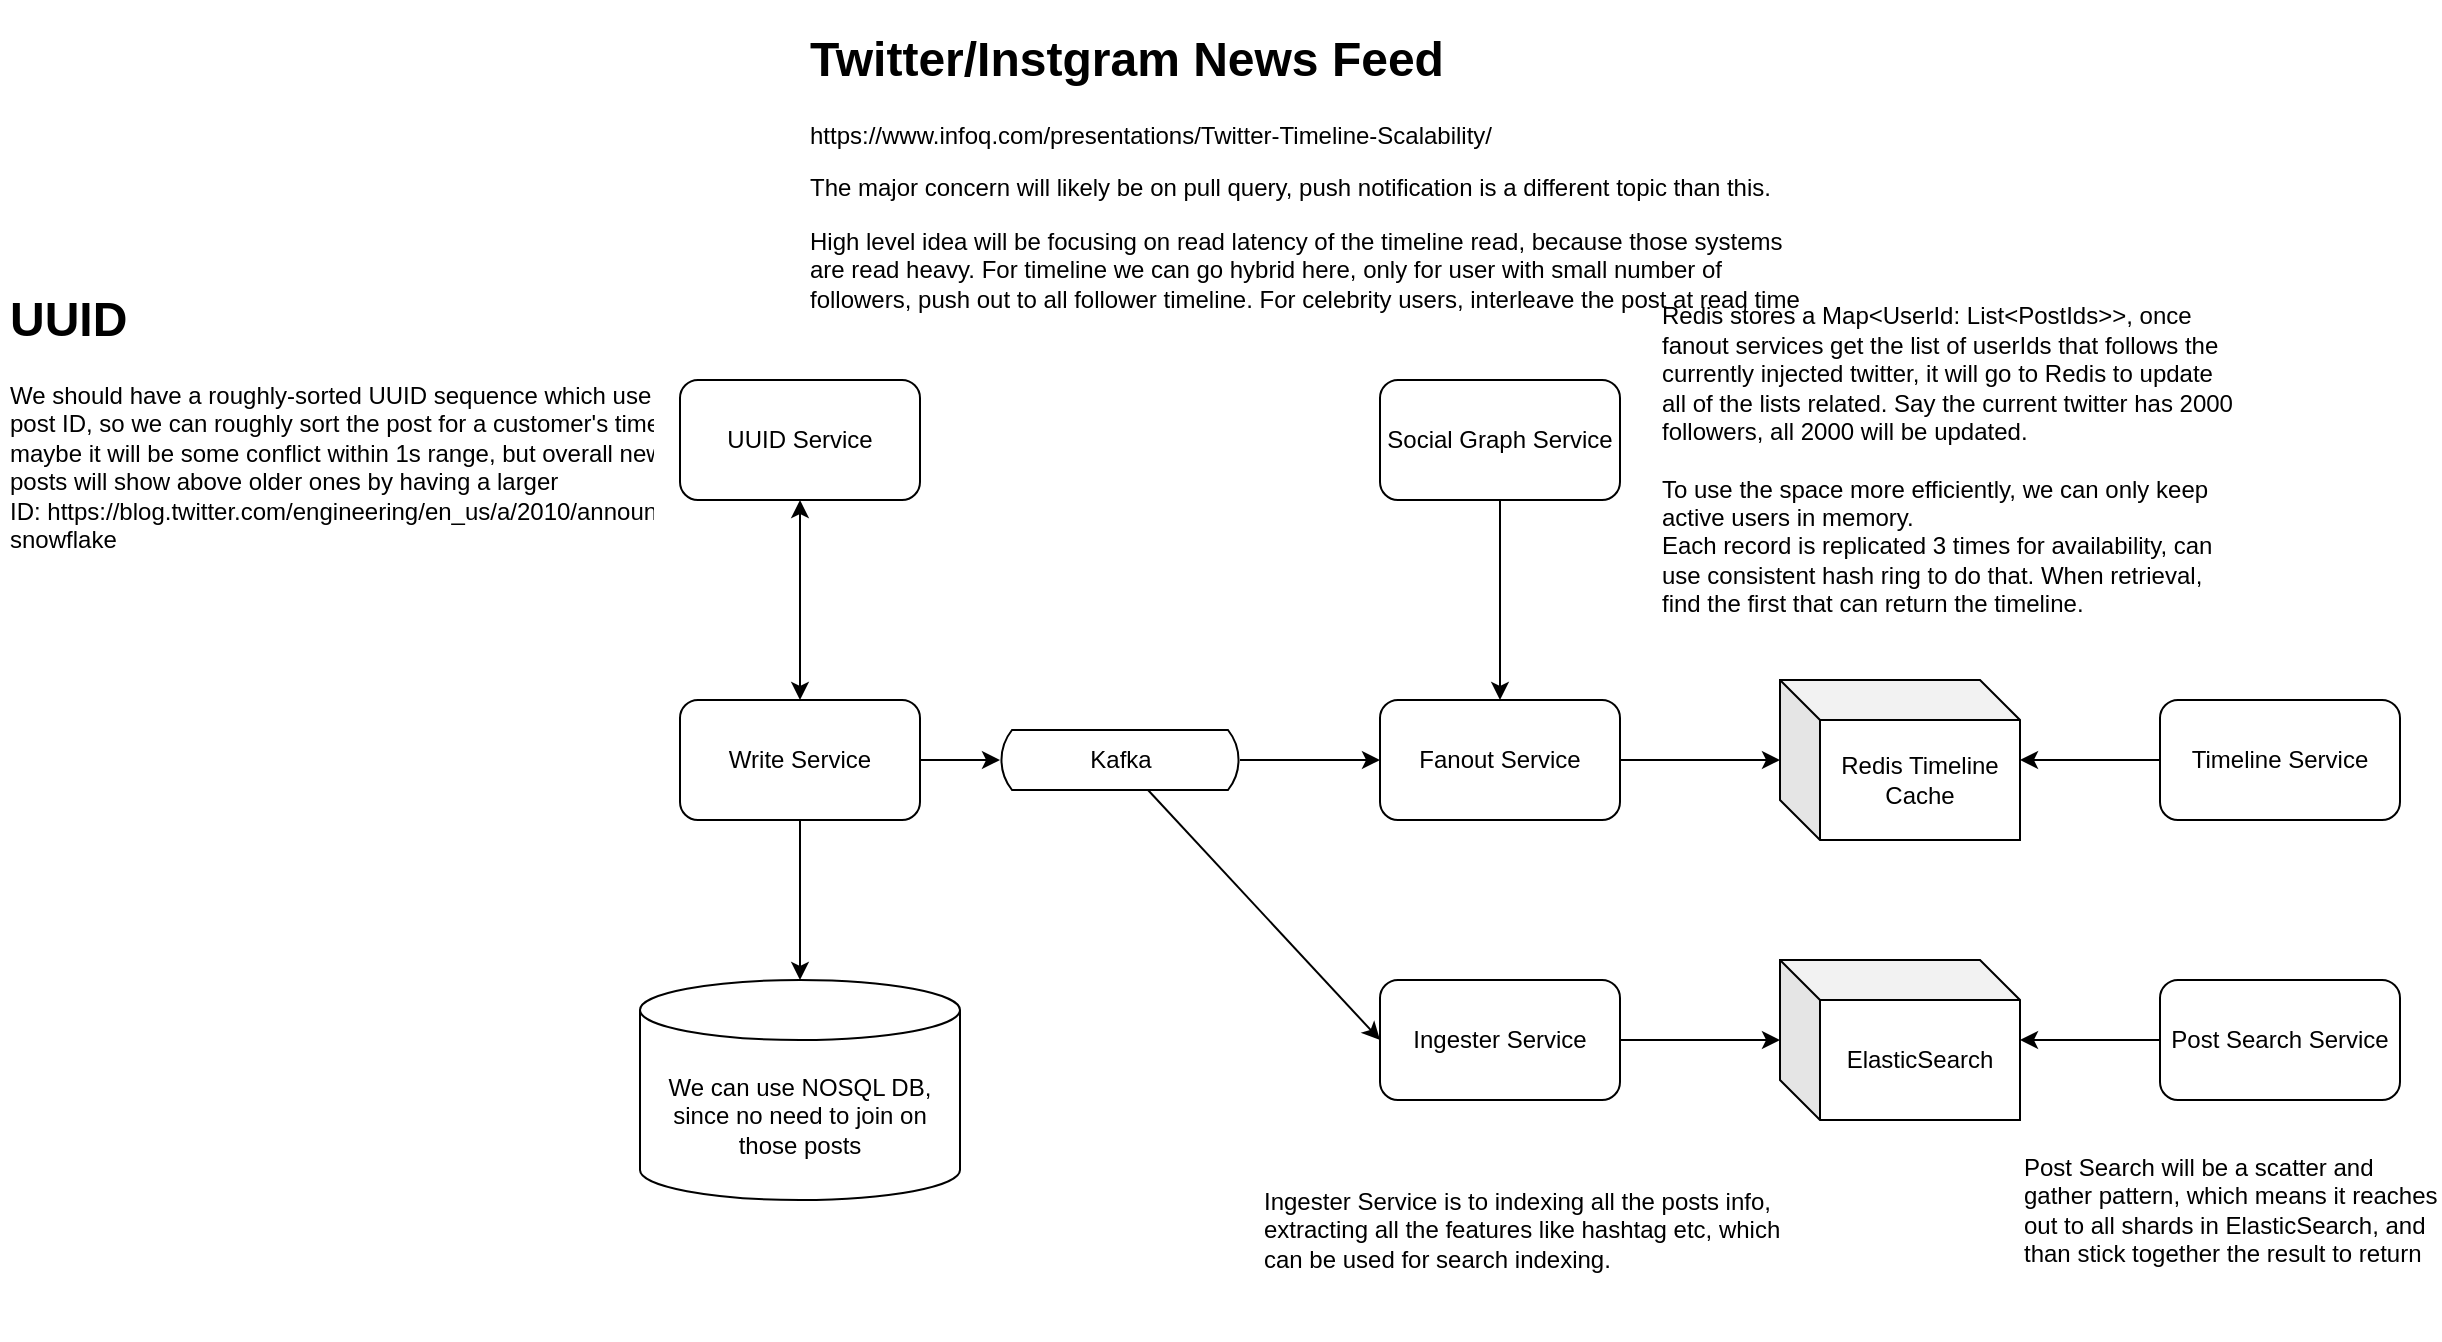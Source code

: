 <mxfile version="14.9.6" type="device"><diagram id="WypDje0zXpMNAflRrUtP" name="Page-1"><mxGraphModel dx="1956" dy="815" grid="1" gridSize="10" guides="1" tooltips="1" connect="1" arrows="1" fold="1" page="1" pageScale="1" pageWidth="850" pageHeight="1100" math="0" shadow="0"><root><mxCell id="0"/><mxCell id="1" parent="0"/><mxCell id="qv5xLzrYBw__ioZs55o3-1" value="&lt;h1&gt;Twitter/Instgram News Feed&lt;/h1&gt;&lt;p&gt;https://www.infoq.com/presentations/Twitter-Timeline-Scalability/&lt;/p&gt;&lt;p&gt;The major concern will likely be on pull query, push notification is a different topic than this.&amp;nbsp;&lt;/p&gt;&lt;p&gt;High level idea will be focusing on read latency of the timeline read, because those systems are read heavy. For timeline we can go hybrid here, only for user with small number of followers, push out to all follower timeline. For celebrity users, interleave the post at read time&lt;/p&gt;" style="text;html=1;strokeColor=none;fillColor=none;spacing=5;spacingTop=-20;whiteSpace=wrap;overflow=hidden;rounded=0;" vertex="1" parent="1"><mxGeometry y="10" width="510" height="150" as="geometry"/></mxCell><mxCell id="qv5xLzrYBw__ioZs55o3-33" value="" style="edgeStyle=orthogonalEdgeStyle;rounded=0;orthogonalLoop=1;jettySize=auto;html=1;" edge="1" parent="1" source="qv5xLzrYBw__ioZs55o3-2" target="qv5xLzrYBw__ioZs55o3-30"><mxGeometry relative="1" as="geometry"/></mxCell><mxCell id="qv5xLzrYBw__ioZs55o3-2" value="Write Service" style="rounded=1;whiteSpace=wrap;html=1;" vertex="1" parent="1"><mxGeometry x="-60" y="350" width="120" height="60" as="geometry"/></mxCell><mxCell id="qv5xLzrYBw__ioZs55o3-5" value="We can use NOSQL DB, since no need to join on those posts" style="shape=cylinder3;whiteSpace=wrap;html=1;boundedLbl=1;backgroundOutline=1;size=15;" vertex="1" parent="1"><mxGeometry x="-80" y="490" width="160" height="110" as="geometry"/></mxCell><mxCell id="qv5xLzrYBw__ioZs55o3-6" value="UUID Service" style="rounded=1;whiteSpace=wrap;html=1;" vertex="1" parent="1"><mxGeometry x="-60" y="190" width="120" height="60" as="geometry"/></mxCell><mxCell id="qv5xLzrYBw__ioZs55o3-7" value="&lt;h1&gt;UUID&lt;/h1&gt;&lt;p&gt;We should have a roughly-sorted UUID sequence which use as post ID, so we can roughly sort the post for a customer's timeline, maybe it will be some conflict within 1s range, but overall newer posts will show above older ones by having a larger ID:&amp;nbsp;https://blog.twitter.com/engineering/en_us/a/2010/announcing-snowflake&lt;/p&gt;" style="text;html=1;strokeColor=none;fillColor=none;spacing=5;spacingTop=-20;whiteSpace=wrap;overflow=hidden;rounded=0;" vertex="1" parent="1"><mxGeometry x="-400" y="140" width="330" height="180" as="geometry"/></mxCell><mxCell id="qv5xLzrYBw__ioZs55o3-8" value="" style="endArrow=classic;startArrow=classic;html=1;entryX=0.5;entryY=1;entryDx=0;entryDy=0;exitX=0.5;exitY=0;exitDx=0;exitDy=0;" edge="1" parent="1" source="qv5xLzrYBw__ioZs55o3-2" target="qv5xLzrYBw__ioZs55o3-6"><mxGeometry width="50" height="50" relative="1" as="geometry"><mxPoint x="-25" y="320" as="sourcePoint"/><mxPoint x="25" y="270" as="targetPoint"/></mxGeometry></mxCell><mxCell id="qv5xLzrYBw__ioZs55o3-9" value="" style="endArrow=classic;html=1;exitX=0.5;exitY=1;exitDx=0;exitDy=0;entryX=0.5;entryY=0;entryDx=0;entryDy=0;entryPerimeter=0;" edge="1" parent="1" source="qv5xLzrYBw__ioZs55o3-2" target="qv5xLzrYBw__ioZs55o3-5"><mxGeometry width="50" height="50" relative="1" as="geometry"><mxPoint x="250" y="430" as="sourcePoint"/><mxPoint x="300" y="380" as="targetPoint"/></mxGeometry></mxCell><mxCell id="qv5xLzrYBw__ioZs55o3-10" value="Fanout Service" style="rounded=1;whiteSpace=wrap;html=1;" vertex="1" parent="1"><mxGeometry x="290" y="350" width="120" height="60" as="geometry"/></mxCell><mxCell id="qv5xLzrYBw__ioZs55o3-12" value="Social Graph Service" style="rounded=1;whiteSpace=wrap;html=1;" vertex="1" parent="1"><mxGeometry x="290" y="190" width="120" height="60" as="geometry"/></mxCell><mxCell id="qv5xLzrYBw__ioZs55o3-14" value="" style="endArrow=classic;html=1;exitX=0.5;exitY=1;exitDx=0;exitDy=0;entryX=0.5;entryY=0;entryDx=0;entryDy=0;" edge="1" parent="1" source="qv5xLzrYBw__ioZs55o3-12" target="qv5xLzrYBw__ioZs55o3-10"><mxGeometry width="50" height="50" relative="1" as="geometry"><mxPoint x="250" y="420" as="sourcePoint"/><mxPoint x="300" y="370" as="targetPoint"/></mxGeometry></mxCell><mxCell id="qv5xLzrYBw__ioZs55o3-15" value="" style="endArrow=classic;html=1;exitX=1;exitY=0.5;exitDx=0;exitDy=0;" edge="1" parent="1" source="qv5xLzrYBw__ioZs55o3-10"><mxGeometry width="50" height="50" relative="1" as="geometry"><mxPoint x="250" y="420" as="sourcePoint"/><mxPoint x="490" y="380" as="targetPoint"/></mxGeometry></mxCell><mxCell id="qv5xLzrYBw__ioZs55o3-16" value="Redis Timeline Cache" style="shape=cube;whiteSpace=wrap;html=1;boundedLbl=1;backgroundOutline=1;darkOpacity=0.05;darkOpacity2=0.1;" vertex="1" parent="1"><mxGeometry x="490" y="340" width="120" height="80" as="geometry"/></mxCell><mxCell id="qv5xLzrYBw__ioZs55o3-18" value="&lt;div style=&quot;text-align: left&quot;&gt;&lt;span&gt;Redis stores a Map&amp;lt;UserId: List&amp;lt;PostIds&amp;gt;&amp;gt;, once fanout services get the list of userIds that follows the currently injected twitter, it will go to Redis to update all of the lists related. Say the current twitter has 2000 followers, all 2000 will be updated.&lt;/span&gt;&lt;/div&gt;&lt;div style=&quot;text-align: left&quot;&gt;&lt;span&gt;&lt;br&gt;&lt;/span&gt;&lt;/div&gt;&lt;div style=&quot;text-align: left&quot;&gt;&lt;span&gt;To use the space more efficiently, we can only keep active users in memory.&amp;nbsp;&lt;/span&gt;&lt;/div&gt;&lt;div style=&quot;text-align: left&quot;&gt;Each record is replicated 3 times for availability, can use consistent hash ring to do that. When retrieval, find the first that can return the timeline.&amp;nbsp;&lt;/div&gt;" style="text;html=1;strokeColor=none;fillColor=none;align=center;verticalAlign=middle;whiteSpace=wrap;rounded=0;" vertex="1" parent="1"><mxGeometry x="430" y="140" width="290" height="180" as="geometry"/></mxCell><mxCell id="qv5xLzrYBw__ioZs55o3-20" value="" style="edgeStyle=orthogonalEdgeStyle;rounded=0;orthogonalLoop=1;jettySize=auto;html=1;" edge="1" parent="1" source="qv5xLzrYBw__ioZs55o3-19" target="qv5xLzrYBw__ioZs55o3-16"><mxGeometry relative="1" as="geometry"/></mxCell><mxCell id="qv5xLzrYBw__ioZs55o3-19" value="Timeline Service" style="rounded=1;whiteSpace=wrap;html=1;" vertex="1" parent="1"><mxGeometry x="680" y="350" width="120" height="60" as="geometry"/></mxCell><mxCell id="qv5xLzrYBw__ioZs55o3-26" value="" style="edgeStyle=orthogonalEdgeStyle;rounded=0;orthogonalLoop=1;jettySize=auto;html=1;" edge="1" parent="1" source="qv5xLzrYBw__ioZs55o3-21" target="qv5xLzrYBw__ioZs55o3-25"><mxGeometry relative="1" as="geometry"/></mxCell><mxCell id="qv5xLzrYBw__ioZs55o3-21" value="Ingester Service" style="rounded=1;whiteSpace=wrap;html=1;" vertex="1" parent="1"><mxGeometry x="290" y="490" width="120" height="60" as="geometry"/></mxCell><mxCell id="qv5xLzrYBw__ioZs55o3-22" value="" style="endArrow=classic;html=1;entryX=0;entryY=0.5;entryDx=0;entryDy=0;exitX=0;exitY=0;exitDx=74;exitDy=30;exitPerimeter=0;" edge="1" parent="1" source="qv5xLzrYBw__ioZs55o3-30" target="qv5xLzrYBw__ioZs55o3-21"><mxGeometry width="50" height="50" relative="1" as="geometry"><mxPoint x="40" y="450" as="sourcePoint"/><mxPoint x="140" y="520" as="targetPoint"/></mxGeometry></mxCell><mxCell id="qv5xLzrYBw__ioZs55o3-23" value="Ingester Service is to indexing all the posts info, extracting all the features like hashtag etc, which can be used for search indexing." style="text;html=1;strokeColor=none;fillColor=none;align=left;verticalAlign=middle;whiteSpace=wrap;rounded=0;" vertex="1" parent="1"><mxGeometry x="230" y="570" width="270" height="90" as="geometry"/></mxCell><mxCell id="qv5xLzrYBw__ioZs55o3-25" value="ElasticSearch" style="shape=cube;whiteSpace=wrap;html=1;boundedLbl=1;backgroundOutline=1;darkOpacity=0.05;darkOpacity2=0.1;" vertex="1" parent="1"><mxGeometry x="490" y="480" width="120" height="80" as="geometry"/></mxCell><mxCell id="qv5xLzrYBw__ioZs55o3-28" value="" style="edgeStyle=orthogonalEdgeStyle;rounded=0;orthogonalLoop=1;jettySize=auto;html=1;" edge="1" parent="1" source="qv5xLzrYBw__ioZs55o3-27" target="qv5xLzrYBw__ioZs55o3-25"><mxGeometry relative="1" as="geometry"/></mxCell><mxCell id="qv5xLzrYBw__ioZs55o3-27" value="Post Search Service" style="rounded=1;whiteSpace=wrap;html=1;" vertex="1" parent="1"><mxGeometry x="680" y="490" width="120" height="60" as="geometry"/></mxCell><mxCell id="qv5xLzrYBw__ioZs55o3-29" value="Post Search will be a scatter and gather pattern, which means it reaches out to all shards in ElasticSearch, and than stick together the result to return" style="text;html=1;strokeColor=none;fillColor=none;align=left;verticalAlign=middle;whiteSpace=wrap;rounded=0;" vertex="1" parent="1"><mxGeometry x="610" y="540" width="210" height="130" as="geometry"/></mxCell><mxCell id="qv5xLzrYBw__ioZs55o3-31" value="" style="edgeStyle=orthogonalEdgeStyle;rounded=0;orthogonalLoop=1;jettySize=auto;html=1;" edge="1" parent="1" source="qv5xLzrYBw__ioZs55o3-30" target="qv5xLzrYBw__ioZs55o3-10"><mxGeometry relative="1" as="geometry"/></mxCell><mxCell id="qv5xLzrYBw__ioZs55o3-30" value="Kafka" style="html=1;dashed=0;whitespace=wrap;shape=mxgraph.dfd.loop" vertex="1" parent="1"><mxGeometry x="100" y="365" width="120" height="30" as="geometry"/></mxCell></root></mxGraphModel></diagram></mxfile>